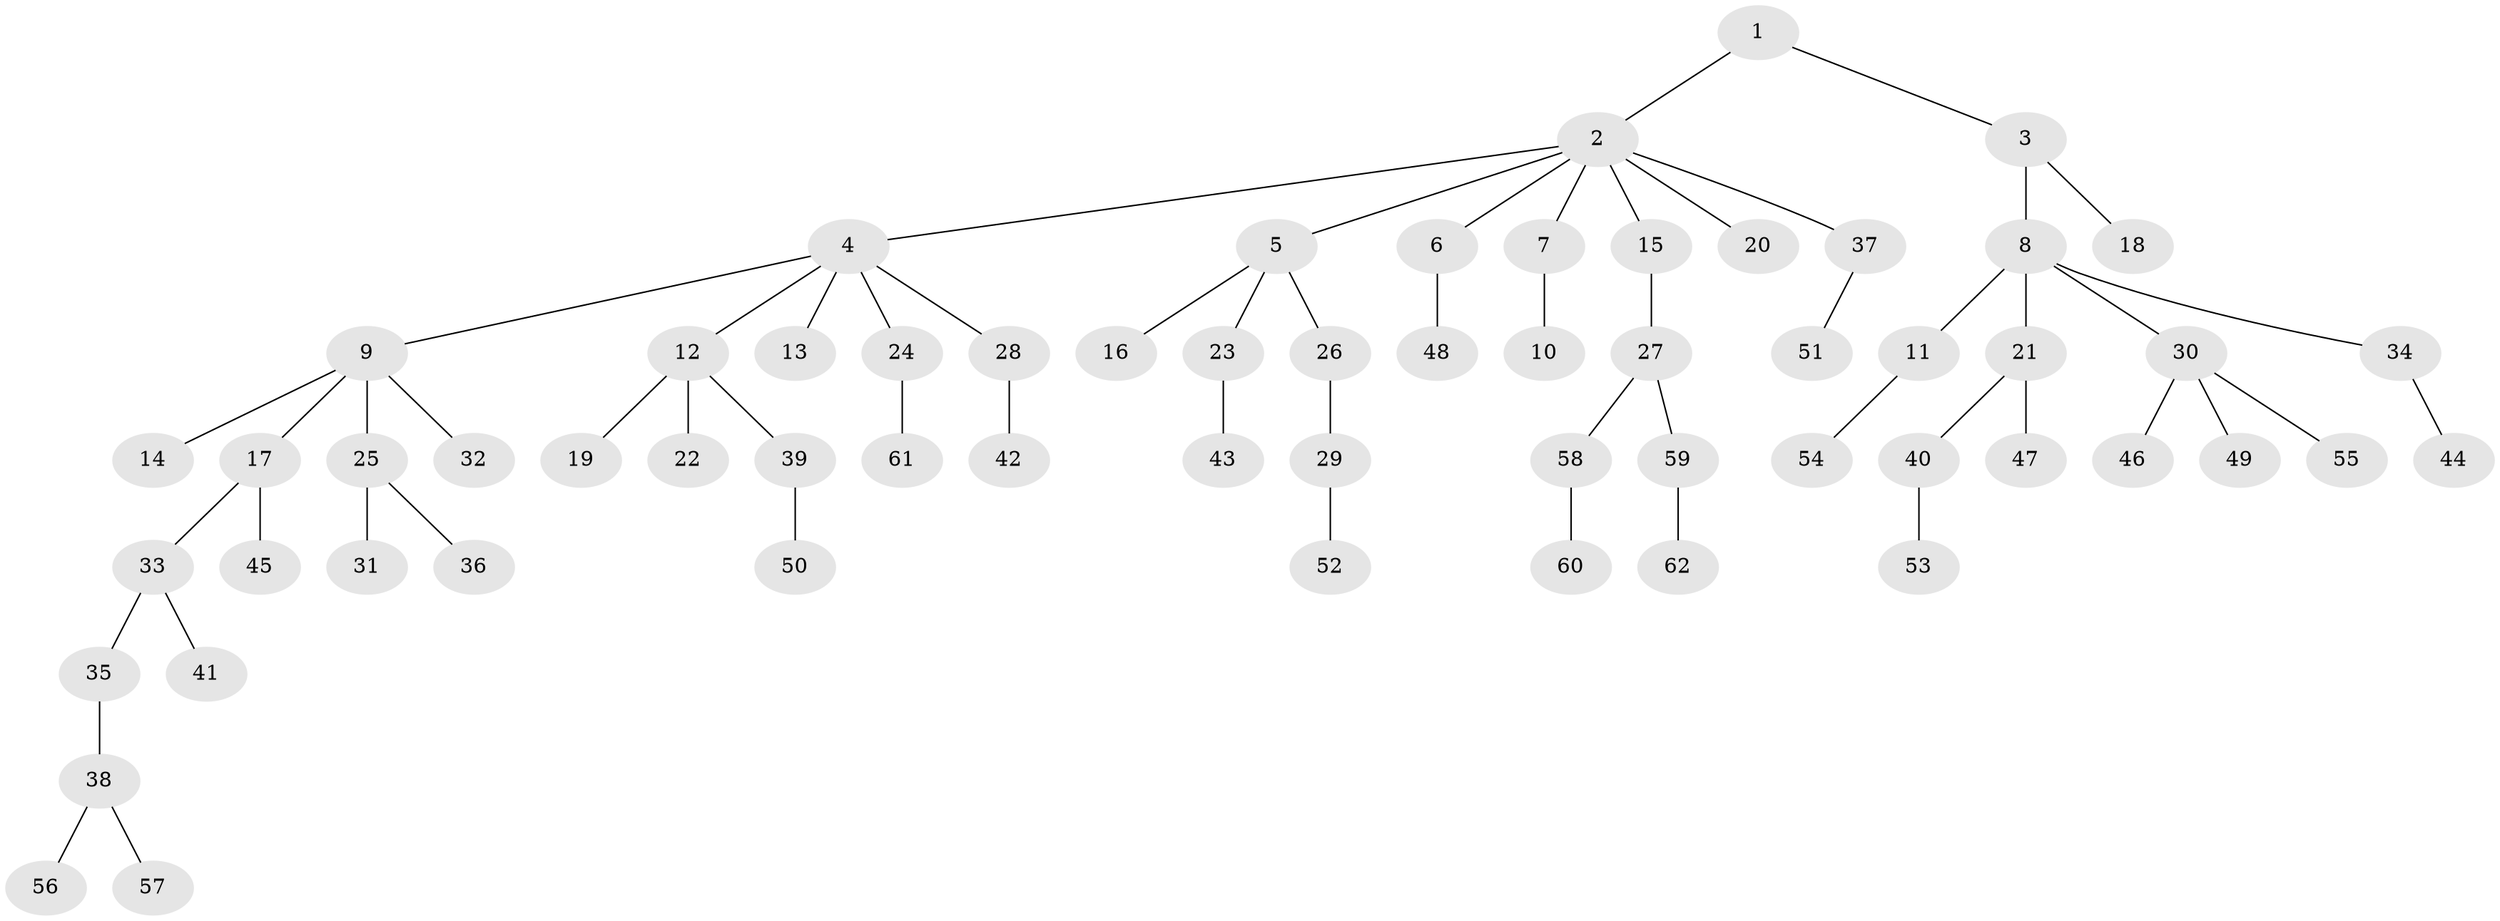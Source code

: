 // coarse degree distribution, {1: 0.7916666666666666, 2: 0.16666666666666666, 19: 0.041666666666666664}
// Generated by graph-tools (version 1.1) at 2025/56/03/04/25 21:56:15]
// undirected, 62 vertices, 61 edges
graph export_dot {
graph [start="1"]
  node [color=gray90,style=filled];
  1;
  2;
  3;
  4;
  5;
  6;
  7;
  8;
  9;
  10;
  11;
  12;
  13;
  14;
  15;
  16;
  17;
  18;
  19;
  20;
  21;
  22;
  23;
  24;
  25;
  26;
  27;
  28;
  29;
  30;
  31;
  32;
  33;
  34;
  35;
  36;
  37;
  38;
  39;
  40;
  41;
  42;
  43;
  44;
  45;
  46;
  47;
  48;
  49;
  50;
  51;
  52;
  53;
  54;
  55;
  56;
  57;
  58;
  59;
  60;
  61;
  62;
  1 -- 2;
  1 -- 3;
  2 -- 4;
  2 -- 5;
  2 -- 6;
  2 -- 7;
  2 -- 15;
  2 -- 20;
  2 -- 37;
  3 -- 8;
  3 -- 18;
  4 -- 9;
  4 -- 12;
  4 -- 13;
  4 -- 24;
  4 -- 28;
  5 -- 16;
  5 -- 23;
  5 -- 26;
  6 -- 48;
  7 -- 10;
  8 -- 11;
  8 -- 21;
  8 -- 30;
  8 -- 34;
  9 -- 14;
  9 -- 17;
  9 -- 25;
  9 -- 32;
  11 -- 54;
  12 -- 19;
  12 -- 22;
  12 -- 39;
  15 -- 27;
  17 -- 33;
  17 -- 45;
  21 -- 40;
  21 -- 47;
  23 -- 43;
  24 -- 61;
  25 -- 31;
  25 -- 36;
  26 -- 29;
  27 -- 58;
  27 -- 59;
  28 -- 42;
  29 -- 52;
  30 -- 46;
  30 -- 49;
  30 -- 55;
  33 -- 35;
  33 -- 41;
  34 -- 44;
  35 -- 38;
  37 -- 51;
  38 -- 56;
  38 -- 57;
  39 -- 50;
  40 -- 53;
  58 -- 60;
  59 -- 62;
}
